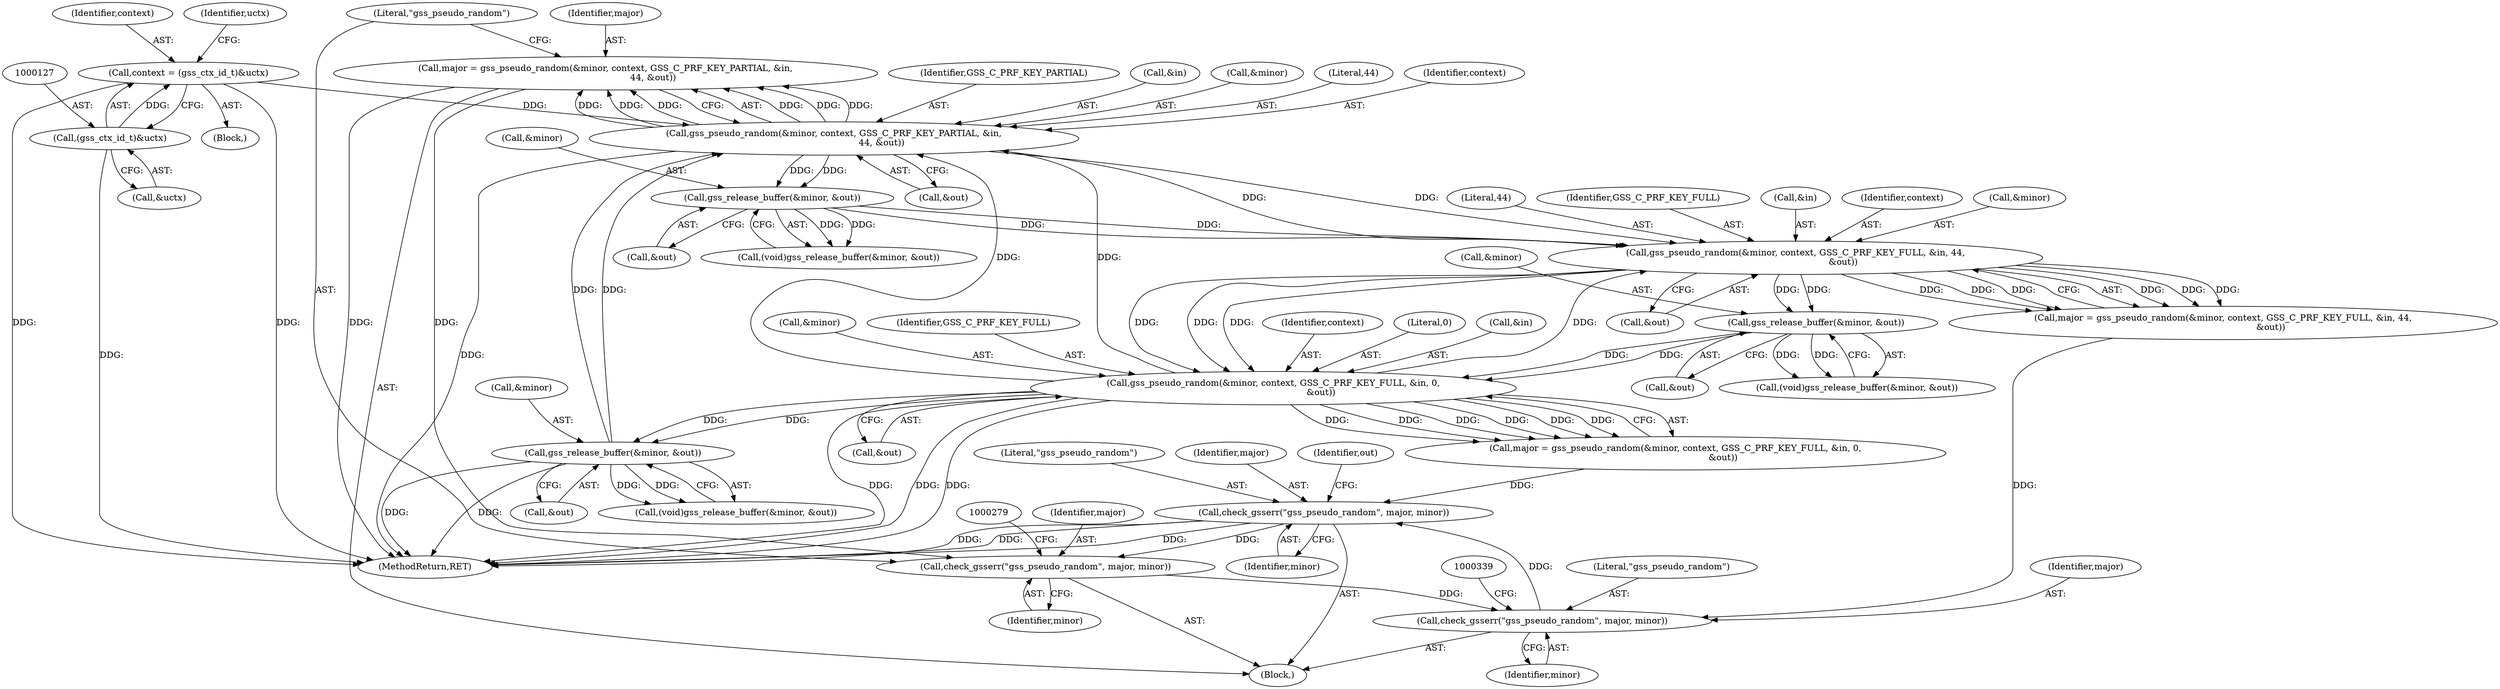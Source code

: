 digraph "0_krb5_82dc33da50338ac84c7b4102dc6513d897d0506a_11@API" {
"1000262" [label="(Call,major = gss_pseudo_random(&minor, context, GSS_C_PRF_KEY_PARTIAL, &in,\n                                  44, &out))"];
"1000264" [label="(Call,gss_pseudo_random(&minor, context, GSS_C_PRF_KEY_PARTIAL, &in,\n                                  44, &out))"];
"1000393" [label="(Call,gss_release_buffer(&minor, &out))"];
"1000371" [label="(Call,gss_pseudo_random(&minor, context, GSS_C_PRF_KEY_FULL, &in, 0,\n                                  &out))"];
"1000364" [label="(Call,gss_release_buffer(&minor, &out))"];
"1000324" [label="(Call,gss_pseudo_random(&minor, context, GSS_C_PRF_KEY_FULL, &in, 44,\n                                  &out))"];
"1000304" [label="(Call,gss_release_buffer(&minor, &out))"];
"1000124" [label="(Call,context = (gss_ctx_id_t)&uctx)"];
"1000126" [label="(Call,(gss_ctx_id_t)&uctx)"];
"1000274" [label="(Call,check_gsserr(\"gss_pseudo_random\", major, minor))"];
"1000334" [label="(Call,check_gsserr(\"gss_pseudo_random\", major, minor))"];
"1000381" [label="(Call,check_gsserr(\"gss_pseudo_random\", major, minor))"];
"1000268" [label="(Identifier,GSS_C_PRF_KEY_PARTIAL)"];
"1000324" [label="(Call,gss_pseudo_random(&minor, context, GSS_C_PRF_KEY_FULL, &in, 44,\n                                  &out))"];
"1000374" [label="(Identifier,context)"];
"1000382" [label="(Literal,\"gss_pseudo_random\")"];
"1000263" [label="(Identifier,major)"];
"1000274" [label="(Call,check_gsserr(\"gss_pseudo_random\", major, minor))"];
"1000269" [label="(Call,&in)"];
"1000128" [label="(Call,&uctx)"];
"1000272" [label="(Call,&out)"];
"1000302" [label="(Call,(void)gss_release_buffer(&minor, &out))"];
"1000371" [label="(Call,gss_pseudo_random(&minor, context, GSS_C_PRF_KEY_FULL, &in, 0,\n                                  &out))"];
"1000393" [label="(Call,gss_release_buffer(&minor, &out))"];
"1000331" [label="(Literal,44)"];
"1000384" [label="(Identifier,minor)"];
"1000378" [label="(Literal,0)"];
"1000265" [label="(Call,&minor)"];
"1000365" [label="(Call,&minor)"];
"1000132" [label="(Identifier,uctx)"];
"1000406" [label="(MethodReturn,RET)"];
"1000271" [label="(Literal,44)"];
"1000376" [label="(Call,&in)"];
"1000328" [label="(Identifier,GSS_C_PRF_KEY_FULL)"];
"1000394" [label="(Call,&minor)"];
"1000108" [label="(Block,)"];
"1000277" [label="(Identifier,minor)"];
"1000125" [label="(Identifier,context)"];
"1000334" [label="(Call,check_gsserr(\"gss_pseudo_random\", major, minor))"];
"1000275" [label="(Literal,\"gss_pseudo_random\")"];
"1000367" [label="(Call,&out)"];
"1000383" [label="(Identifier,major)"];
"1000264" [label="(Call,gss_pseudo_random(&minor, context, GSS_C_PRF_KEY_PARTIAL, &in,\n                                  44, &out))"];
"1000364" [label="(Call,gss_release_buffer(&minor, &out))"];
"1000322" [label="(Call,major = gss_pseudo_random(&minor, context, GSS_C_PRF_KEY_FULL, &in, 44,\n                                  &out))"];
"1000304" [label="(Call,gss_release_buffer(&minor, &out))"];
"1000262" [label="(Call,major = gss_pseudo_random(&minor, context, GSS_C_PRF_KEY_PARTIAL, &in,\n                                  44, &out))"];
"1000391" [label="(Call,(void)gss_release_buffer(&minor, &out))"];
"1000329" [label="(Call,&in)"];
"1000396" [label="(Call,&out)"];
"1000388" [label="(Identifier,out)"];
"1000372" [label="(Call,&minor)"];
"1000305" [label="(Call,&minor)"];
"1000307" [label="(Call,&out)"];
"1000381" [label="(Call,check_gsserr(\"gss_pseudo_random\", major, minor))"];
"1000369" [label="(Call,major = gss_pseudo_random(&minor, context, GSS_C_PRF_KEY_FULL, &in, 0,\n                                  &out))"];
"1000327" [label="(Identifier,context)"];
"1000375" [label="(Identifier,GSS_C_PRF_KEY_FULL)"];
"1000337" [label="(Identifier,minor)"];
"1000335" [label="(Literal,\"gss_pseudo_random\")"];
"1000325" [label="(Call,&minor)"];
"1000126" [label="(Call,(gss_ctx_id_t)&uctx)"];
"1000183" [label="(Block,)"];
"1000379" [label="(Call,&out)"];
"1000336" [label="(Identifier,major)"];
"1000332" [label="(Call,&out)"];
"1000276" [label="(Identifier,major)"];
"1000267" [label="(Identifier,context)"];
"1000362" [label="(Call,(void)gss_release_buffer(&minor, &out))"];
"1000124" [label="(Call,context = (gss_ctx_id_t)&uctx)"];
"1000262" -> "1000183"  [label="AST: "];
"1000262" -> "1000264"  [label="CFG: "];
"1000263" -> "1000262"  [label="AST: "];
"1000264" -> "1000262"  [label="AST: "];
"1000275" -> "1000262"  [label="CFG: "];
"1000262" -> "1000406"  [label="DDG: "];
"1000264" -> "1000262"  [label="DDG: "];
"1000264" -> "1000262"  [label="DDG: "];
"1000264" -> "1000262"  [label="DDG: "];
"1000264" -> "1000262"  [label="DDG: "];
"1000264" -> "1000262"  [label="DDG: "];
"1000264" -> "1000262"  [label="DDG: "];
"1000262" -> "1000274"  [label="DDG: "];
"1000264" -> "1000272"  [label="CFG: "];
"1000265" -> "1000264"  [label="AST: "];
"1000267" -> "1000264"  [label="AST: "];
"1000268" -> "1000264"  [label="AST: "];
"1000269" -> "1000264"  [label="AST: "];
"1000271" -> "1000264"  [label="AST: "];
"1000272" -> "1000264"  [label="AST: "];
"1000264" -> "1000406"  [label="DDG: "];
"1000393" -> "1000264"  [label="DDG: "];
"1000393" -> "1000264"  [label="DDG: "];
"1000124" -> "1000264"  [label="DDG: "];
"1000371" -> "1000264"  [label="DDG: "];
"1000371" -> "1000264"  [label="DDG: "];
"1000264" -> "1000304"  [label="DDG: "];
"1000264" -> "1000304"  [label="DDG: "];
"1000264" -> "1000324"  [label="DDG: "];
"1000264" -> "1000324"  [label="DDG: "];
"1000393" -> "1000391"  [label="AST: "];
"1000393" -> "1000396"  [label="CFG: "];
"1000394" -> "1000393"  [label="AST: "];
"1000396" -> "1000393"  [label="AST: "];
"1000391" -> "1000393"  [label="CFG: "];
"1000393" -> "1000406"  [label="DDG: "];
"1000393" -> "1000406"  [label="DDG: "];
"1000393" -> "1000391"  [label="DDG: "];
"1000393" -> "1000391"  [label="DDG: "];
"1000371" -> "1000393"  [label="DDG: "];
"1000371" -> "1000393"  [label="DDG: "];
"1000371" -> "1000369"  [label="AST: "];
"1000371" -> "1000379"  [label="CFG: "];
"1000372" -> "1000371"  [label="AST: "];
"1000374" -> "1000371"  [label="AST: "];
"1000375" -> "1000371"  [label="AST: "];
"1000376" -> "1000371"  [label="AST: "];
"1000378" -> "1000371"  [label="AST: "];
"1000379" -> "1000371"  [label="AST: "];
"1000369" -> "1000371"  [label="CFG: "];
"1000371" -> "1000406"  [label="DDG: "];
"1000371" -> "1000406"  [label="DDG: "];
"1000371" -> "1000406"  [label="DDG: "];
"1000371" -> "1000324"  [label="DDG: "];
"1000371" -> "1000369"  [label="DDG: "];
"1000371" -> "1000369"  [label="DDG: "];
"1000371" -> "1000369"  [label="DDG: "];
"1000371" -> "1000369"  [label="DDG: "];
"1000371" -> "1000369"  [label="DDG: "];
"1000371" -> "1000369"  [label="DDG: "];
"1000364" -> "1000371"  [label="DDG: "];
"1000364" -> "1000371"  [label="DDG: "];
"1000324" -> "1000371"  [label="DDG: "];
"1000324" -> "1000371"  [label="DDG: "];
"1000324" -> "1000371"  [label="DDG: "];
"1000364" -> "1000362"  [label="AST: "];
"1000364" -> "1000367"  [label="CFG: "];
"1000365" -> "1000364"  [label="AST: "];
"1000367" -> "1000364"  [label="AST: "];
"1000362" -> "1000364"  [label="CFG: "];
"1000364" -> "1000362"  [label="DDG: "];
"1000364" -> "1000362"  [label="DDG: "];
"1000324" -> "1000364"  [label="DDG: "];
"1000324" -> "1000364"  [label="DDG: "];
"1000324" -> "1000322"  [label="AST: "];
"1000324" -> "1000332"  [label="CFG: "];
"1000325" -> "1000324"  [label="AST: "];
"1000327" -> "1000324"  [label="AST: "];
"1000328" -> "1000324"  [label="AST: "];
"1000329" -> "1000324"  [label="AST: "];
"1000331" -> "1000324"  [label="AST: "];
"1000332" -> "1000324"  [label="AST: "];
"1000322" -> "1000324"  [label="CFG: "];
"1000324" -> "1000322"  [label="DDG: "];
"1000324" -> "1000322"  [label="DDG: "];
"1000324" -> "1000322"  [label="DDG: "];
"1000324" -> "1000322"  [label="DDG: "];
"1000324" -> "1000322"  [label="DDG: "];
"1000324" -> "1000322"  [label="DDG: "];
"1000304" -> "1000324"  [label="DDG: "];
"1000304" -> "1000324"  [label="DDG: "];
"1000304" -> "1000302"  [label="AST: "];
"1000304" -> "1000307"  [label="CFG: "];
"1000305" -> "1000304"  [label="AST: "];
"1000307" -> "1000304"  [label="AST: "];
"1000302" -> "1000304"  [label="CFG: "];
"1000304" -> "1000302"  [label="DDG: "];
"1000304" -> "1000302"  [label="DDG: "];
"1000124" -> "1000108"  [label="AST: "];
"1000124" -> "1000126"  [label="CFG: "];
"1000125" -> "1000124"  [label="AST: "];
"1000126" -> "1000124"  [label="AST: "];
"1000132" -> "1000124"  [label="CFG: "];
"1000124" -> "1000406"  [label="DDG: "];
"1000124" -> "1000406"  [label="DDG: "];
"1000126" -> "1000124"  [label="DDG: "];
"1000126" -> "1000128"  [label="CFG: "];
"1000127" -> "1000126"  [label="AST: "];
"1000128" -> "1000126"  [label="AST: "];
"1000126" -> "1000406"  [label="DDG: "];
"1000274" -> "1000183"  [label="AST: "];
"1000274" -> "1000277"  [label="CFG: "];
"1000275" -> "1000274"  [label="AST: "];
"1000276" -> "1000274"  [label="AST: "];
"1000277" -> "1000274"  [label="AST: "];
"1000279" -> "1000274"  [label="CFG: "];
"1000381" -> "1000274"  [label="DDG: "];
"1000274" -> "1000334"  [label="DDG: "];
"1000334" -> "1000183"  [label="AST: "];
"1000334" -> "1000337"  [label="CFG: "];
"1000335" -> "1000334"  [label="AST: "];
"1000336" -> "1000334"  [label="AST: "];
"1000337" -> "1000334"  [label="AST: "];
"1000339" -> "1000334"  [label="CFG: "];
"1000322" -> "1000334"  [label="DDG: "];
"1000334" -> "1000381"  [label="DDG: "];
"1000381" -> "1000183"  [label="AST: "];
"1000381" -> "1000384"  [label="CFG: "];
"1000382" -> "1000381"  [label="AST: "];
"1000383" -> "1000381"  [label="AST: "];
"1000384" -> "1000381"  [label="AST: "];
"1000388" -> "1000381"  [label="CFG: "];
"1000381" -> "1000406"  [label="DDG: "];
"1000381" -> "1000406"  [label="DDG: "];
"1000381" -> "1000406"  [label="DDG: "];
"1000369" -> "1000381"  [label="DDG: "];
}
